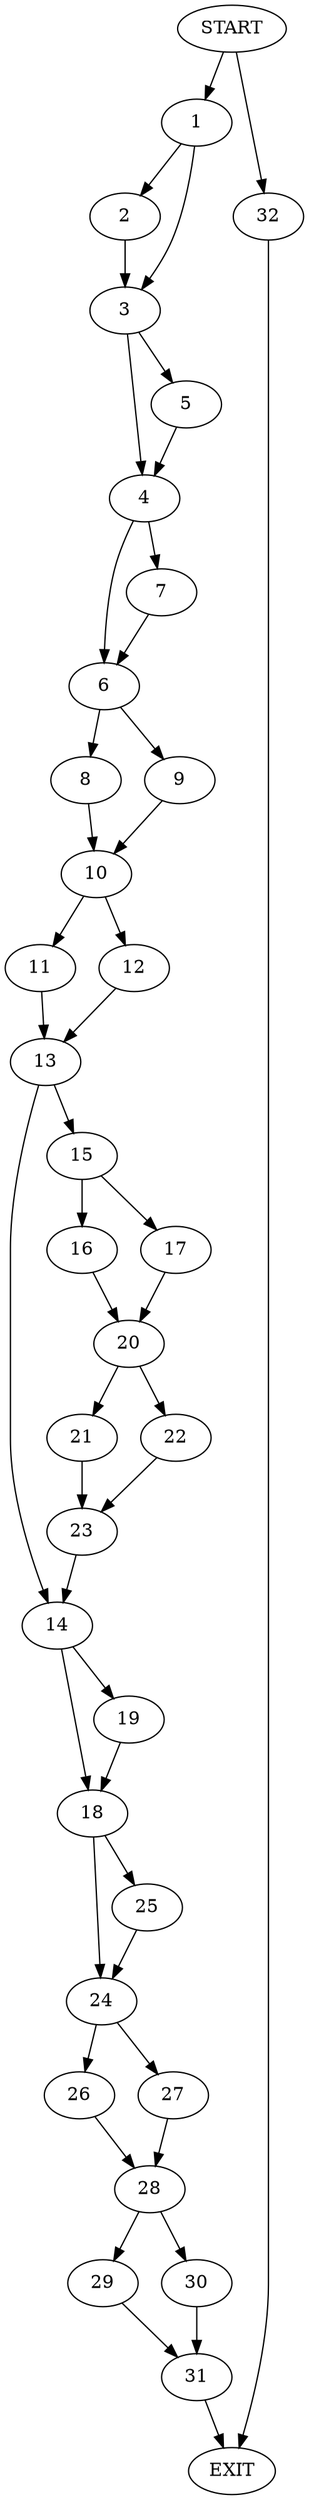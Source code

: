 digraph {
0 [label="START"]
33 [label="EXIT"]
0 -> 1
1 -> 2
1 -> 3
3 -> 4
3 -> 5
2 -> 3
4 -> 6
4 -> 7
5 -> 4
6 -> 8
6 -> 9
7 -> 6
9 -> 10
8 -> 10
10 -> 11
10 -> 12
12 -> 13
11 -> 13
13 -> 14
13 -> 15
15 -> 16
15 -> 17
14 -> 18
14 -> 19
16 -> 20
17 -> 20
20 -> 21
20 -> 22
21 -> 23
22 -> 23
23 -> 14
18 -> 24
18 -> 25
19 -> 18
24 -> 26
24 -> 27
25 -> 24
26 -> 28
27 -> 28
28 -> 29
28 -> 30
29 -> 31
30 -> 31
31 -> 33
0 -> 32
32 -> 33
}

